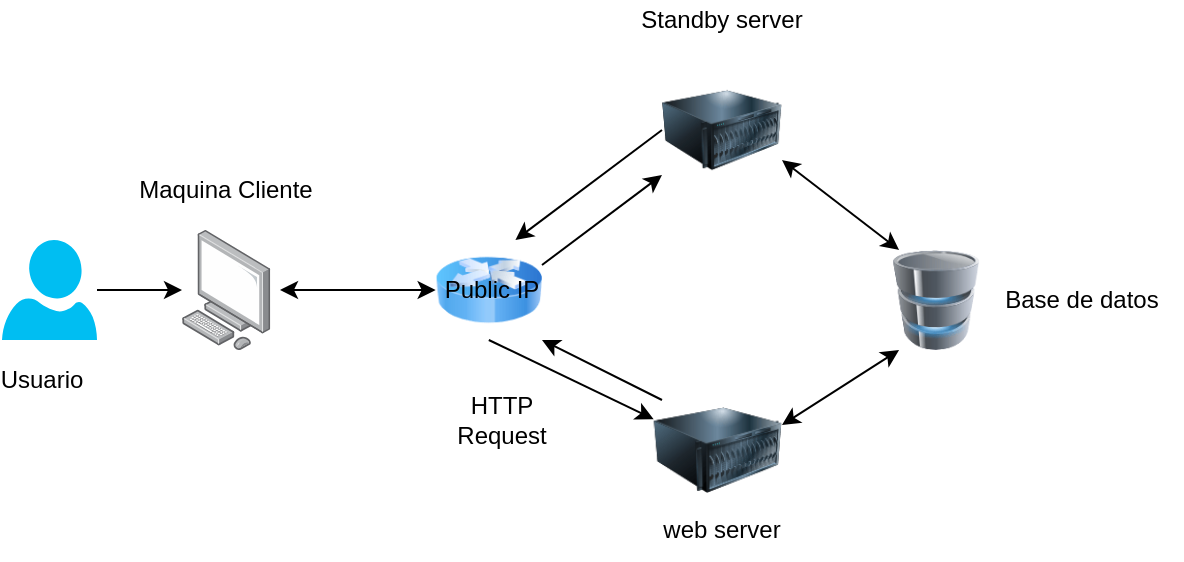 <mxfile version="14.8.6" type="github">
  <diagram id="5Tzz0ClDsgKRyRQ-VX9l" name="Page-1">
    <mxGraphModel dx="868" dy="468" grid="1" gridSize="10" guides="1" tooltips="1" connect="1" arrows="1" fold="1" page="1" pageScale="1" pageWidth="850" pageHeight="1100" math="0" shadow="0">
      <root>
        <mxCell id="0" />
        <mxCell id="1" parent="0" />
        <mxCell id="WT9n3xnApJSwY2eI3wik-21" style="edgeStyle=none;rounded=0;orthogonalLoop=1;jettySize=auto;html=1;startArrow=none;exitX=0.5;exitY=1;exitDx=0;exitDy=0;" edge="1" parent="1" source="WT9n3xnApJSwY2eI3wik-25" target="WT9n3xnApJSwY2eI3wik-2">
          <mxGeometry relative="1" as="geometry">
            <mxPoint x="350" y="310" as="sourcePoint" />
          </mxGeometry>
        </mxCell>
        <mxCell id="WT9n3xnApJSwY2eI3wik-23" style="edgeStyle=none;rounded=0;orthogonalLoop=1;jettySize=auto;html=1;exitX=1;exitY=0.25;exitDx=0;exitDy=0;" edge="1" parent="1" source="WT9n3xnApJSwY2eI3wik-25" target="WT9n3xnApJSwY2eI3wik-14">
          <mxGeometry relative="1" as="geometry">
            <mxPoint x="440" y="290" as="targetPoint" />
            <Array as="points" />
          </mxGeometry>
        </mxCell>
        <mxCell id="WT9n3xnApJSwY2eI3wik-1" value="" style="points=[];aspect=fixed;html=1;align=center;shadow=0;dashed=0;image;image=img/lib/allied_telesis/computer_and_terminals/Personal_Computer.svg;" vertex="1" parent="1">
          <mxGeometry x="160" y="235" width="44.27" height="60" as="geometry" />
        </mxCell>
        <mxCell id="WT9n3xnApJSwY2eI3wik-22" style="edgeStyle=none;rounded=0;orthogonalLoop=1;jettySize=auto;html=1;entryX=1;entryY=1;entryDx=0;entryDy=0;" edge="1" parent="1" target="WT9n3xnApJSwY2eI3wik-25">
          <mxGeometry relative="1" as="geometry">
            <mxPoint x="400" y="320" as="sourcePoint" />
            <mxPoint x="350" y="280" as="targetPoint" />
          </mxGeometry>
        </mxCell>
        <mxCell id="WT9n3xnApJSwY2eI3wik-2" value="" style="image;html=1;image=img/lib/clip_art/computers/Server_128x128.png" vertex="1" parent="1">
          <mxGeometry x="395.83" y="320" width="64.17" height="50" as="geometry" />
        </mxCell>
        <mxCell id="WT9n3xnApJSwY2eI3wik-3" value="" style="image;html=1;image=img/lib/clip_art/computers/Database_128x128.png" vertex="1" parent="1">
          <mxGeometry x="500" y="245" width="74.17" height="50" as="geometry" />
        </mxCell>
        <mxCell id="WT9n3xnApJSwY2eI3wik-11" value="Maquina Cliente" style="text;html=1;strokeColor=none;fillColor=none;align=center;verticalAlign=middle;whiteSpace=wrap;rounded=0;" vertex="1" parent="1">
          <mxGeometry x="137.14" y="195" width="90" height="40" as="geometry" />
        </mxCell>
        <mxCell id="WT9n3xnApJSwY2eI3wik-12" value="web server" style="text;html=1;strokeColor=none;fillColor=none;align=center;verticalAlign=middle;whiteSpace=wrap;rounded=0;" vertex="1" parent="1">
          <mxGeometry x="385" y="370" width="90" height="30" as="geometry" />
        </mxCell>
        <mxCell id="WT9n3xnApJSwY2eI3wik-13" value="Base de datos" style="text;html=1;strokeColor=none;fillColor=none;align=center;verticalAlign=middle;whiteSpace=wrap;rounded=0;" vertex="1" parent="1">
          <mxGeometry x="560" y="260" width="100" height="20" as="geometry" />
        </mxCell>
        <mxCell id="WT9n3xnApJSwY2eI3wik-24" style="edgeStyle=none;rounded=0;orthogonalLoop=1;jettySize=auto;html=1;exitX=0;exitY=0.5;exitDx=0;exitDy=0;entryX=0.75;entryY=0;entryDx=0;entryDy=0;" edge="1" parent="1" source="WT9n3xnApJSwY2eI3wik-14" target="WT9n3xnApJSwY2eI3wik-25">
          <mxGeometry relative="1" as="geometry">
            <mxPoint x="420" y="190" as="targetPoint" />
          </mxGeometry>
        </mxCell>
        <mxCell id="WT9n3xnApJSwY2eI3wik-14" value="" style="image;html=1;image=img/lib/clip_art/computers/Server_128x128.png" vertex="1" parent="1">
          <mxGeometry x="400" y="160" width="60" height="50" as="geometry" />
        </mxCell>
        <mxCell id="WT9n3xnApJSwY2eI3wik-15" value="Standby server" style="text;html=1;strokeColor=none;fillColor=none;align=center;verticalAlign=middle;whiteSpace=wrap;rounded=0;" vertex="1" parent="1">
          <mxGeometry x="370" y="120" width="120" height="20" as="geometry" />
        </mxCell>
        <mxCell id="WT9n3xnApJSwY2eI3wik-25" value="" style="image;html=1;image=img/lib/clip_art/networking/Router_Icon_128x128.png" vertex="1" parent="1">
          <mxGeometry x="286.83" y="240" width="53.17" height="50" as="geometry" />
        </mxCell>
        <mxCell id="WT9n3xnApJSwY2eI3wik-29" value="" style="endArrow=classic;startArrow=classic;html=1;exitX=0.25;exitY=0;exitDx=0;exitDy=0;" edge="1" parent="1" source="WT9n3xnApJSwY2eI3wik-3">
          <mxGeometry width="50" height="50" relative="1" as="geometry">
            <mxPoint x="425" y="430" as="sourcePoint" />
            <mxPoint x="460" y="200" as="targetPoint" />
          </mxGeometry>
        </mxCell>
        <mxCell id="WT9n3xnApJSwY2eI3wik-30" value="" style="endArrow=classic;startArrow=classic;html=1;entryX=0.25;entryY=1;entryDx=0;entryDy=0;exitX=1;exitY=0.25;exitDx=0;exitDy=0;" edge="1" parent="1" source="WT9n3xnApJSwY2eI3wik-2" target="WT9n3xnApJSwY2eI3wik-3">
          <mxGeometry width="50" height="50" relative="1" as="geometry">
            <mxPoint x="480" y="320" as="sourcePoint" />
            <mxPoint x="340.0" y="420" as="targetPoint" />
          </mxGeometry>
        </mxCell>
        <mxCell id="WT9n3xnApJSwY2eI3wik-31" value="" style="endArrow=classic;startArrow=classic;html=1;entryX=0;entryY=0.5;entryDx=0;entryDy=0;" edge="1" parent="1" target="WT9n3xnApJSwY2eI3wik-25">
          <mxGeometry width="50" height="50" relative="1" as="geometry">
            <mxPoint x="209" y="265" as="sourcePoint" />
            <mxPoint x="420.0" y="160" as="targetPoint" />
          </mxGeometry>
        </mxCell>
        <mxCell id="WT9n3xnApJSwY2eI3wik-37" style="edgeStyle=none;rounded=0;orthogonalLoop=1;jettySize=auto;html=1;" edge="1" parent="1" source="WT9n3xnApJSwY2eI3wik-34" target="WT9n3xnApJSwY2eI3wik-1">
          <mxGeometry relative="1" as="geometry" />
        </mxCell>
        <mxCell id="WT9n3xnApJSwY2eI3wik-34" value="" style="verticalLabelPosition=bottom;html=1;verticalAlign=top;align=center;strokeColor=none;fillColor=#00BEF2;shape=mxgraph.azure.user;" vertex="1" parent="1">
          <mxGeometry x="70" y="240" width="47.5" height="50" as="geometry" />
        </mxCell>
        <mxCell id="WT9n3xnApJSwY2eI3wik-35" value="Usuario" style="text;html=1;strokeColor=none;fillColor=none;align=center;verticalAlign=middle;whiteSpace=wrap;rounded=0;" vertex="1" parent="1">
          <mxGeometry x="70.0" y="300" width="40" height="20" as="geometry" />
        </mxCell>
        <mxCell id="WT9n3xnApJSwY2eI3wik-38" value="HTTP Request" style="text;html=1;strokeColor=none;fillColor=none;align=center;verticalAlign=middle;whiteSpace=wrap;rounded=0;" vertex="1" parent="1">
          <mxGeometry x="300" y="320" width="40" height="20" as="geometry" />
        </mxCell>
        <mxCell id="WT9n3xnApJSwY2eI3wik-41" value="Public IP" style="text;html=1;strokeColor=none;fillColor=none;align=center;verticalAlign=middle;whiteSpace=wrap;rounded=0;" vertex="1" parent="1">
          <mxGeometry x="290" y="255" width="50" height="20" as="geometry" />
        </mxCell>
      </root>
    </mxGraphModel>
  </diagram>
</mxfile>
